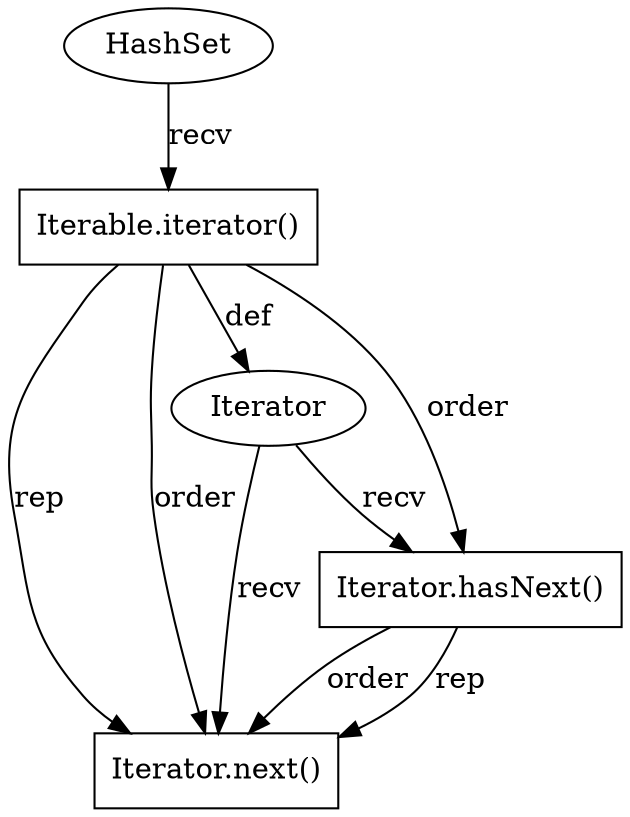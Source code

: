 digraph "1537" {
1 [label="Iterator.next()" shape=box]
2 [label="Iterator" shape=ellipse]
3 [label="Iterator.hasNext()" shape=box]
4 [label="Iterable.iterator()" shape=box]
5 [label="HashSet" shape=ellipse]
2 -> 1 [label="recv"];
2 -> 3 [label="recv"];
3 -> 1 [label="order"];
3 -> 1 [label="rep"];
4 -> 2 [label="def"];
4 -> 1 [label="rep"];
4 -> 3 [label="order"];
4 -> 1 [label="order"];
5 -> 4 [label="recv"];
}